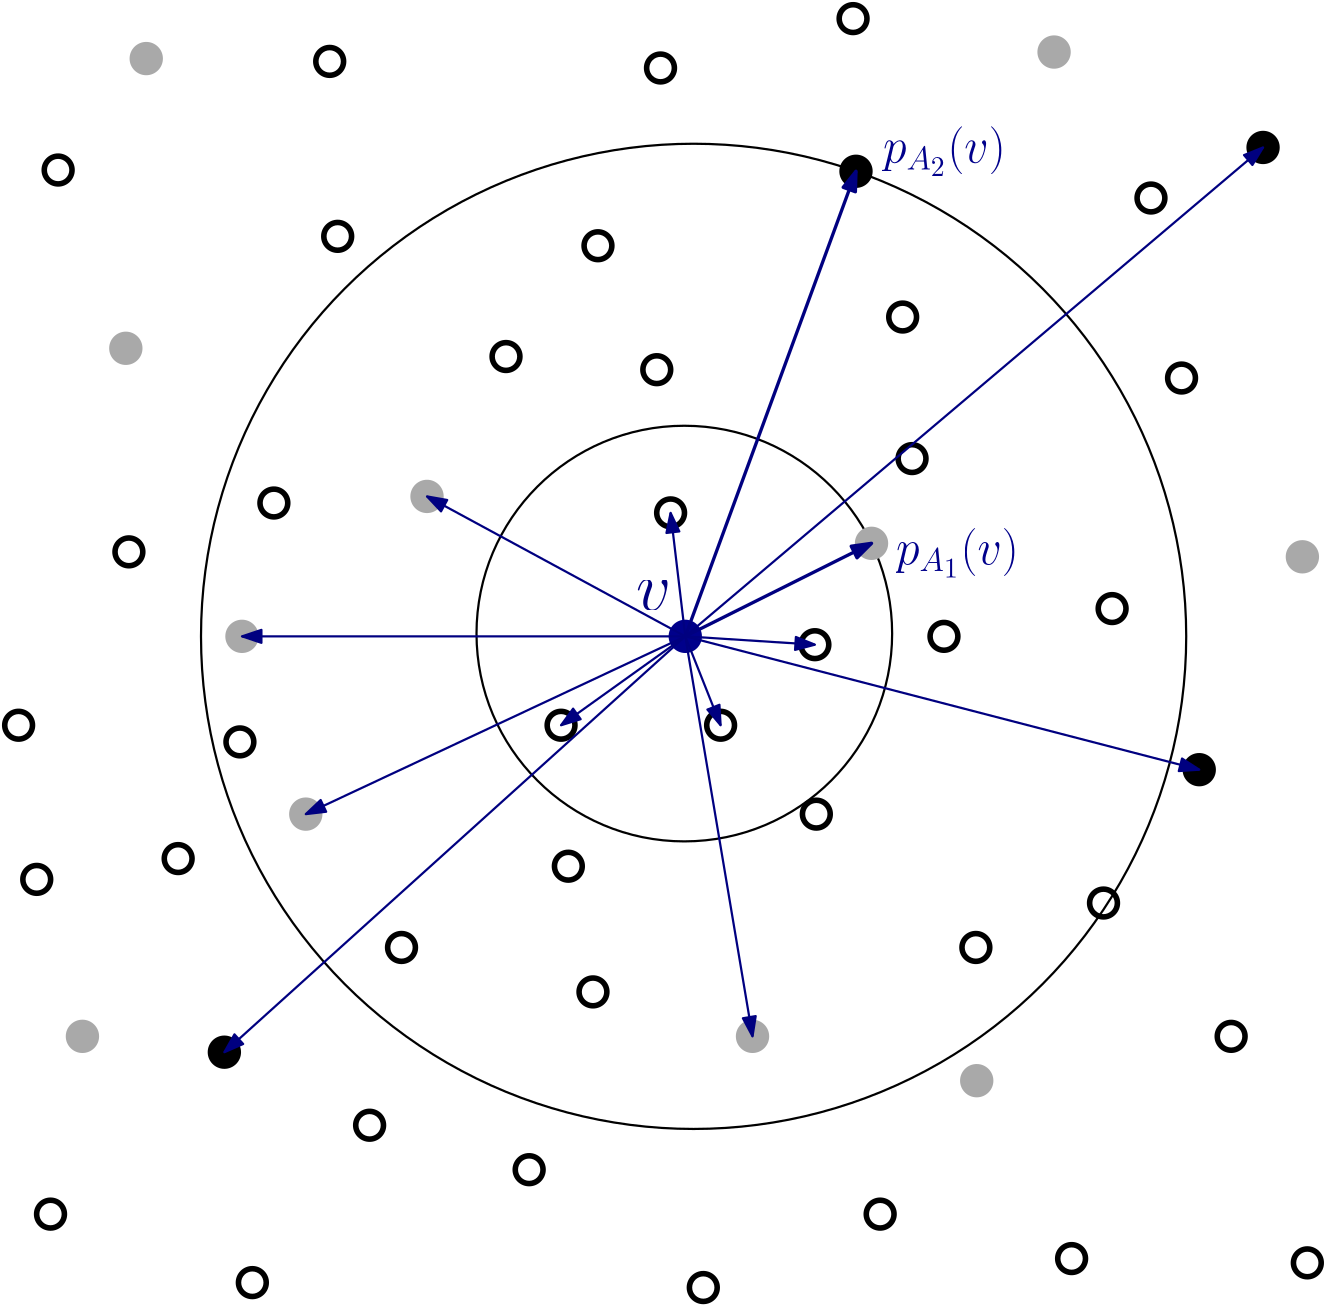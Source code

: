 <?xml version="1.0"?>
<!DOCTYPE ipe SYSTEM "ipe.dtd">
<ipe version="70218" creator="Ipe 7.2.28">
<info created="D:20240209230329" modified="D:20240209230443"/>
<ipestyle name="basic">
<symbol name="arrow/arc(spx)">
<path stroke="sym-stroke" fill="sym-stroke" pen="sym-pen">
0 0 m
-1 0.333 l
-1 -0.333 l
h
</path>
</symbol>
<symbol name="arrow/farc(spx)">
<path stroke="sym-stroke" fill="white" pen="sym-pen">
0 0 m
-1 0.333 l
-1 -0.333 l
h
</path>
</symbol>
<symbol name="arrow/ptarc(spx)">
<path stroke="sym-stroke" fill="sym-stroke" pen="sym-pen">
0 0 m
-1 0.333 l
-0.8 0 l
-1 -0.333 l
h
</path>
</symbol>
<symbol name="arrow/fptarc(spx)">
<path stroke="sym-stroke" fill="white" pen="sym-pen">
0 0 m
-1 0.333 l
-0.8 0 l
-1 -0.333 l
h
</path>
</symbol>
<symbol name="mark/circle(sx)" transformations="translations">
<path fill="sym-stroke">
0.6 0 0 0.6 0 0 e
0.4 0 0 0.4 0 0 e
</path>
</symbol>
<symbol name="mark/disk(sx)" transformations="translations">
<path fill="sym-stroke">
0.6 0 0 0.6 0 0 e
</path>
</symbol>
<symbol name="mark/fdisk(sfx)" transformations="translations">
<group>
<path fill="sym-fill">
0.5 0 0 0.5 0 0 e
</path>
<path fill="sym-stroke" fillrule="eofill">
0.6 0 0 0.6 0 0 e
0.4 0 0 0.4 0 0 e
</path>
</group>
</symbol>
<symbol name="mark/box(sx)" transformations="translations">
<path fill="sym-stroke" fillrule="eofill">
-0.6 -0.6 m
0.6 -0.6 l
0.6 0.6 l
-0.6 0.6 l
h
-0.4 -0.4 m
0.4 -0.4 l
0.4 0.4 l
-0.4 0.4 l
h
</path>
</symbol>
<symbol name="mark/square(sx)" transformations="translations">
<path fill="sym-stroke">
-0.6 -0.6 m
0.6 -0.6 l
0.6 0.6 l
-0.6 0.6 l
h
</path>
</symbol>
<symbol name="mark/fsquare(sfx)" transformations="translations">
<group>
<path fill="sym-fill">
-0.5 -0.5 m
0.5 -0.5 l
0.5 0.5 l
-0.5 0.5 l
h
</path>
<path fill="sym-stroke" fillrule="eofill">
-0.6 -0.6 m
0.6 -0.6 l
0.6 0.6 l
-0.6 0.6 l
h
-0.4 -0.4 m
0.4 -0.4 l
0.4 0.4 l
-0.4 0.4 l
h
</path>
</group>
</symbol>
<symbol name="mark/cross(sx)" transformations="translations">
<group>
<path fill="sym-stroke">
-0.43 -0.57 m
0.57 0.43 l
0.43 0.57 l
-0.57 -0.43 l
h
</path>
<path fill="sym-stroke">
-0.43 0.57 m
0.57 -0.43 l
0.43 -0.57 l
-0.57 0.43 l
h
</path>
</group>
</symbol>
<symbol name="arrow/fnormal(spx)">
<path stroke="sym-stroke" fill="white" pen="sym-pen">
0 0 m
-1 0.333 l
-1 -0.333 l
h
</path>
</symbol>
<symbol name="arrow/pointed(spx)">
<path stroke="sym-stroke" fill="sym-stroke" pen="sym-pen">
0 0 m
-1 0.333 l
-0.8 0 l
-1 -0.333 l
h
</path>
</symbol>
<symbol name="arrow/fpointed(spx)">
<path stroke="sym-stroke" fill="white" pen="sym-pen">
0 0 m
-1 0.333 l
-0.8 0 l
-1 -0.333 l
h
</path>
</symbol>
<symbol name="arrow/linear(spx)">
<path stroke="sym-stroke" pen="sym-pen">
-1 0.333 m
0 0 l
-1 -0.333 l
</path>
</symbol>
<symbol name="arrow/fdouble(spx)">
<path stroke="sym-stroke" fill="white" pen="sym-pen">
0 0 m
-1 0.333 l
-1 -0.333 l
h
-1 0 m
-2 0.333 l
-2 -0.333 l
h
</path>
</symbol>
<symbol name="arrow/double(spx)">
<path stroke="sym-stroke" fill="sym-stroke" pen="sym-pen">
0 0 m
-1 0.333 l
-1 -0.333 l
h
-1 0 m
-2 0.333 l
-2 -0.333 l
h
</path>
</symbol>
<symbol name="arrow/mid-normal(spx)">
<path stroke="sym-stroke" fill="sym-stroke" pen="sym-pen">
0.5 0 m
-0.5 0.333 l
-0.5 -0.333 l
h
</path>
</symbol>
<symbol name="arrow/mid-fnormal(spx)">
<path stroke="sym-stroke" fill="white" pen="sym-pen">
0.5 0 m
-0.5 0.333 l
-0.5 -0.333 l
h
</path>
</symbol>
<symbol name="arrow/mid-pointed(spx)">
<path stroke="sym-stroke" fill="sym-stroke" pen="sym-pen">
0.5 0 m
-0.5 0.333 l
-0.3 0 l
-0.5 -0.333 l
h
</path>
</symbol>
<symbol name="arrow/mid-fpointed(spx)">
<path stroke="sym-stroke" fill="white" pen="sym-pen">
0.5 0 m
-0.5 0.333 l
-0.3 0 l
-0.5 -0.333 l
h
</path>
</symbol>
<symbol name="arrow/mid-double(spx)">
<path stroke="sym-stroke" fill="sym-stroke" pen="sym-pen">
1 0 m
0 0.333 l
0 -0.333 l
h
0 0 m
-1 0.333 l
-1 -0.333 l
h
</path>
</symbol>
<symbol name="arrow/mid-fdouble(spx)">
<path stroke="sym-stroke" fill="white" pen="sym-pen">
1 0 m
0 0.333 l
0 -0.333 l
h
0 0 m
-1 0.333 l
-1 -0.333 l
h
</path>
</symbol>
<anglesize name="22.5 deg" value="22.5"/>
<anglesize name="30 deg" value="30"/>
<anglesize name="45 deg" value="45"/>
<anglesize name="60 deg" value="60"/>
<anglesize name="90 deg" value="90"/>
<arrowsize name="large" value="10"/>
<arrowsize name="small" value="5"/>
<arrowsize name="tiny" value="3"/>
<color name="blue" value="0 0 1"/>
<color name="brown" value="0.647 0.165 0.165"/>
<color name="darkblue" value="0 0 0.545"/>
<color name="darkcyan" value="0 0.545 0.545"/>
<color name="darkgray" value="0.663"/>
<color name="darkgreen" value="0 0.392 0"/>
<color name="darkmagenta" value="0.545 0 0.545"/>
<color name="darkorange" value="1 0.549 0"/>
<color name="darkred" value="0.545 0 0"/>
<color name="gold" value="1 0.843 0"/>
<color name="gray" value="0.745"/>
<color name="green" value="0 1 0"/>
<color name="lightblue" value="0.678 0.847 0.902"/>
<color name="lightcyan" value="0.878 1 1"/>
<color name="lightgray" value="0.827"/>
<color name="lightgreen" value="0.565 0.933 0.565"/>
<color name="lightyellow" value="1 1 0.878"/>
<color name="navy" value="0 0 0.502"/>
<color name="orange" value="1 0.647 0"/>
<color name="pink" value="1 0.753 0.796"/>
<color name="purple" value="0.627 0.125 0.941"/>
<color name="red" value="1 0 0"/>
<color name="seagreen" value="0.18 0.545 0.341"/>
<color name="turquoise" value="0.251 0.878 0.816"/>
<color name="violet" value="0.933 0.51 0.933"/>
<color name="yellow" value="1 1 0"/>
<dashstyle name="dash dot dotted" value="[4 2 1 2 1 2] 0"/>
<dashstyle name="dash dotted" value="[4 2 1 2] 0"/>
<dashstyle name="dashed" value="[4] 0"/>
<dashstyle name="dotted" value="[1 3] 0"/>
<gridsize name="10 pts (~3.5 mm)" value="10"/>
<gridsize name="14 pts (~5 mm)" value="14"/>
<gridsize name="16 pts (~6 mm)" value="16"/>
<gridsize name="20 pts (~7 mm)" value="20"/>
<gridsize name="28 pts (~10 mm)" value="28"/>
<gridsize name="32 pts (~12 mm)" value="32"/>
<gridsize name="4 pts" value="4"/>
<gridsize name="56 pts (~20 mm)" value="56"/>
<gridsize name="8 pts (~3 mm)" value="8"/>
<opacity name="10%" value="0.1"/>
<opacity name="30%" value="0.3"/>
<opacity name="50%" value="0.5"/>
<opacity name="75%" value="0.75"/>
<pen name="fat" value="1.2"/>
<pen name="heavier" value="0.8"/>
<pen name="ultrafat" value="2"/>
<symbolsize name="large" value="5"/>
<symbolsize name="small" value="2"/>
<symbolsize name="tiny" value="1.1"/>
<textsize name="Huge" value="\Huge"/>
<textsize name="LARGE" value="\LARGE"/>
<textsize name="Large" value="\Large"/>
<textsize name="footnote" value="\footnotesize"/>
<textsize name="huge" value="\huge"/>
<textsize name="large" value="\large"/>
<textsize name="script" value="\scriptsize"/>
<textsize name="small" value="\small"/>
<textsize name="tiny" value="\tiny"/>
<textstyle name="center" begin="\begin{center}" end="\end{center}"/>
<textstyle name="item" begin="\begin{itemize}\item{}" end="\end{itemize}"/>
<textstyle name="itemize" begin="\begin{itemize}" end="\end{itemize}"/>
<layout paper="500 500" origin="0 0" frame="500 500"/>
<tiling name="falling" angle="-60" step="4" width="1"/>
<tiling name="rising" angle="30" step="4" width="1"/>
</ipestyle>
<page>
<layer name="alpha"/>
<layer name="beta"/>
<view layers="alpha beta" active="alpha"/>
<path layer="beta" matrix="1 0 0 1 3 0" stroke="black" pen="heavier">
177.338 0 0 177.338 256 256 e
</path>
<path stroke="black" pen="heavier">
74.8131 0 0 74.8131 255.658 257 e
</path>
<use layer="alpha" name="mark/disk(sx)" pos="256 256" size="10" stroke="darkblue"/>
<use matrix="1 0 0 1 -4.51282 0" name="mark/circle(sx)" pos="32 48" size="10" stroke="black"/>
<use matrix="1 0 0 1 14.359 0" name="mark/circle(sx)" pos="128 80" size="10" stroke="black"/>
<use matrix="1 0 0 1 6.97436 0" name="mark/disk(sx)" pos="32 112" size="10" stroke="darkgray"/>
<use matrix="1 0 0 1 9.4359 0" name="mark/circle(sx)" pos="64 176" size="10" stroke="black"/>
<use matrix="1 0 0 1 10.0721 -5.70323" name="mark/disk(sx)" pos="80 112" size="10" stroke="black"/>
<use matrix="1 0 0 1 9.84615 0" name="mark/circle(sx)" pos="144 144" size="10" stroke="black"/>
<use matrix="1 0 0 1 -8.61538 0" name="mark/disk(sx)" pos="128 192" size="10" stroke="darkgray"/>
<use matrix="1 0 0 1 16.4103 0" name="mark/disk(sx)" pos="80 256" size="10" stroke="darkgray"/>
<use name="mark/circle(sx)" pos="16 224" size="10" stroke="black"/>
<use matrix="1 0 0 1 53.9042 -82.7509" name="mark/circle(sx)" pos="160 256" size="10" stroke="black"/>
<use matrix="1 0 0 1 -4.10256 0" name="mark/circle(sx)" pos="112 304" size="10" stroke="black"/>
<use matrix="1 0 0 1 22.5986 -8.29983" name="mark/disk(sx)" pos="32 368" size="10" stroke="darkgray"/>
<use matrix="1 0 0 1 2.87179 0" name="mark/circle(sx)" pos="128 400" size="10" stroke="black"/>
<use matrix="1 0 0 1 13.9487 0" name="mark/disk(sx)" pos="48 464" size="10" stroke="darkgray"/>
<use matrix="1 0 0 1 93.4575 -8.57389" name="mark/disk(sx)" pos="224 432" size="10" stroke="black"/>
<use matrix="1 0 0 1 -12.9742 -45.6247" name="mark/disk(sx)" pos="176 352" size="10" stroke="darkgray"/>
<use matrix="1 0 0 1 -192.333 -182" name="mark/circle(sx)" pos="288 400" size="10" stroke="black"/>
<use matrix="1 0 0 1 20.7676 18.3498" name="mark/disk(sx)" pos="368 448" size="10" stroke="darkgray"/>
<use matrix="1 0 0 1 34.6579 13" name="mark/circle(sx)" pos="400 336" size="10" stroke="black"/>
<use matrix="1 0 0 1 -2.87179 0" name="mark/circle(sx)" pos="352 256" size="10" stroke="black"/>
<use matrix="1 0 0 1 9.02564 0" name="mark/disk(sx)" pos="432 208" size="10" stroke="black"/>
<use matrix="1 0 0 1 20.5128 0" name="mark/circle(sx)" pos="432 112" size="10" stroke="black"/>
<use matrix="1 0 0 1 -4.92308 0" name="mark/circle(sx)" pos="400 32" size="10" stroke="black"/>
<use matrix="1 0 0 1 6.15385 0" name="mark/circle(sx)" pos="320 48" size="10" stroke="black"/>
<use matrix="1 0 0 1 8.61538 0" name="mark/circle(sx)" pos="352 144" size="10" stroke="black"/>
<use matrix="1 0 0 1 15.1795 0" name="mark/circle(sx)" pos="288 192" size="10" stroke="black"/>
<use matrix="1 0 0 1 14.7692 0" name="mark/circle(sx)" pos="208 128" size="10" stroke="black"/>
<use matrix="1 0 0 1 7.79487 0" name="mark/circle(sx)" pos="192 64" size="10" stroke="black"/>
<use matrix="1 0 0 1 8.20513 0" name="mark/disk(sx)" pos="272 112" size="10" stroke="darkgray"/>
<use matrix="1 0 0 1 -7.07978 0.0384599" name="mark/disk(sx)" pos="368 96" size="10" stroke="darkgray"/>
<use matrix="1 0 0 1 6.5641 0" name="mark/circle(sx)" pos="400 160" size="10" stroke="black"/>
<use matrix="1 0 0 1 17.641 0" name="mark/circle(sx)" pos="320 320" size="10" stroke="black"/>
<use matrix="1 0 0 1 5.74359 0" name="mark/circle(sx)" pos="240 352" size="10" stroke="black"/>
<use matrix="1 0 0 1 15.4657 52.7377" name="mark/circle(sx)" pos="176 304" size="10" stroke="black"/>
<use matrix="1 0 0 1 3.28205 0" name="mark/circle(sx)" pos="208 224" size="10" stroke="black"/>
<use matrix="1 0 0 1 10.7155 -3.54965" name="mark/circle(sx)" pos="240 304" size="10" stroke="black"/>
<use name="mark/disk(sx)" pos="464 432" size="10" stroke="black"/>
<use matrix="1 0 0 1 -6.3421 -6" name="mark/circle(sx)" pos="416 272" size="10" stroke="black"/>
<use matrix="1 0 0 1 35.0472 33.4913" name="mark/disk(sx)" pos="288 256" size="10" stroke="darkgray"/>
<use matrix="1 0 0 1 12.7179 0" name="mark/circle(sx)" pos="256 224" size="10" stroke="black"/>
<use name="mark/circle(sx)" pos="302.658 253" size="10" stroke="black"/>
<path stroke="navy" pen="fat" arrow="normal/normal">
256 256 m
317.458 423.426 l
</path>
<path stroke="navy" pen="fat" arrow="normal/normal">
256 256 m
323.047 289.491 l
</path>
<path stroke="navy" pen="heavier" arrow="normal/normal">
256 256 m
302.658 253 l
</path>
<path stroke="navy" pen="heavier" arrow="normal/normal">
256 256 m
268.718 224 l
</path>
<path stroke="navy" pen="heavier" arrow="normal/normal">
256 256 m
211.282 224 l
</path>
<path stroke="navy" pen="heavier" arrow="normal/normal">
256 256 m
96.4103 256 l
</path>
<path stroke="navy" pen="heavier" arrow="normal/normal">
256 256 m
119.385 192 l
</path>
<path stroke="navy" pen="heavier" arrow="normal/normal">
256 256 m
280.205 112 l
</path>
<use name="mark/circle(sx)" pos="247.084 460.611" size="10" stroke="black"/>
<use name="mark/circle(sx)" pos="127.992 462.981" size="10" stroke="black"/>
<use name="mark/circle(sx)" pos="224.569 396.621" size="10" stroke="black"/>
<use name="mark/circle(sx)" pos="423.649 413.803" size="10" stroke="black"/>
<use name="mark/disk(sx)" pos="478.158 284.639" size="10" stroke="darkgray"/>
<use name="mark/circle(sx)" pos="262.489 21.5695" size="10" stroke="black"/>
<use name="mark/circle(sx)" pos="22.5273 168.509" size="10" stroke="black"/>
<use name="mark/circle(sx)" pos="30.2297 423.876" size="10" stroke="black"/>
<use name="mark/circle(sx)" pos="316.406 478.386" size="10" stroke="black"/>
<use name="mark/circle(sx)" pos="100.145 23.347" size="10" stroke="black"/>
<use name="mark/circle(sx)" pos="479.936 30.457" size="10" stroke="black"/>
<use name="mark/circle(sx)" pos="55.7072 286.416" size="10" stroke="black"/>
<path stroke="navy" pen="heavier" arrow="normal/normal">
256 256 m
90.0721 106.297 l
</path>
<path stroke="navy" pen="heavier" arrow="normal/normal">
256 256 m
441.026 208 l
</path>
<path stroke="navy" pen="heavier" arrow="normal/normal">
256 256 m
464 432 l
</path>
<text matrix="1 0 0 1 24.2924 -8.29498" transformations="translations" pos="213.981 273.788" stroke="navy" type="label" width="12.623" height="10.672" depth="0" valign="baseline" size="Huge" style="math">v</text>
<path stroke="navy" pen="heavier" arrow="normal/normal">
256 256 m
163.026 306.375 l
</path>
<path stroke="navy" pen="heavier" arrow="normal/normal">
256 256 m
250.716 300.45 l
</path>
<text matrix="1 0 0 1 55.6948 -112.575" transformations="translations" pos="276.193 394.658" stroke="darkblue" type="label" width="44.173" height="12.891" depth="4.89" valign="baseline" size="LARGE" style="math">p_{A_1}(v)</text>
<text matrix="1 0 0 1 58.0648 14.8125" transformations="translations" pos="269.083 411.84" stroke="darkblue" type="label" width="44.173" height="12.891" depth="4.89" valign="baseline" size="LARGE" style="math">p_{A_2}(v)</text>
<use name="mark/circle(sx)" pos="334.258 370.958" size="10" stroke="black"/>
</page>
</ipe>
